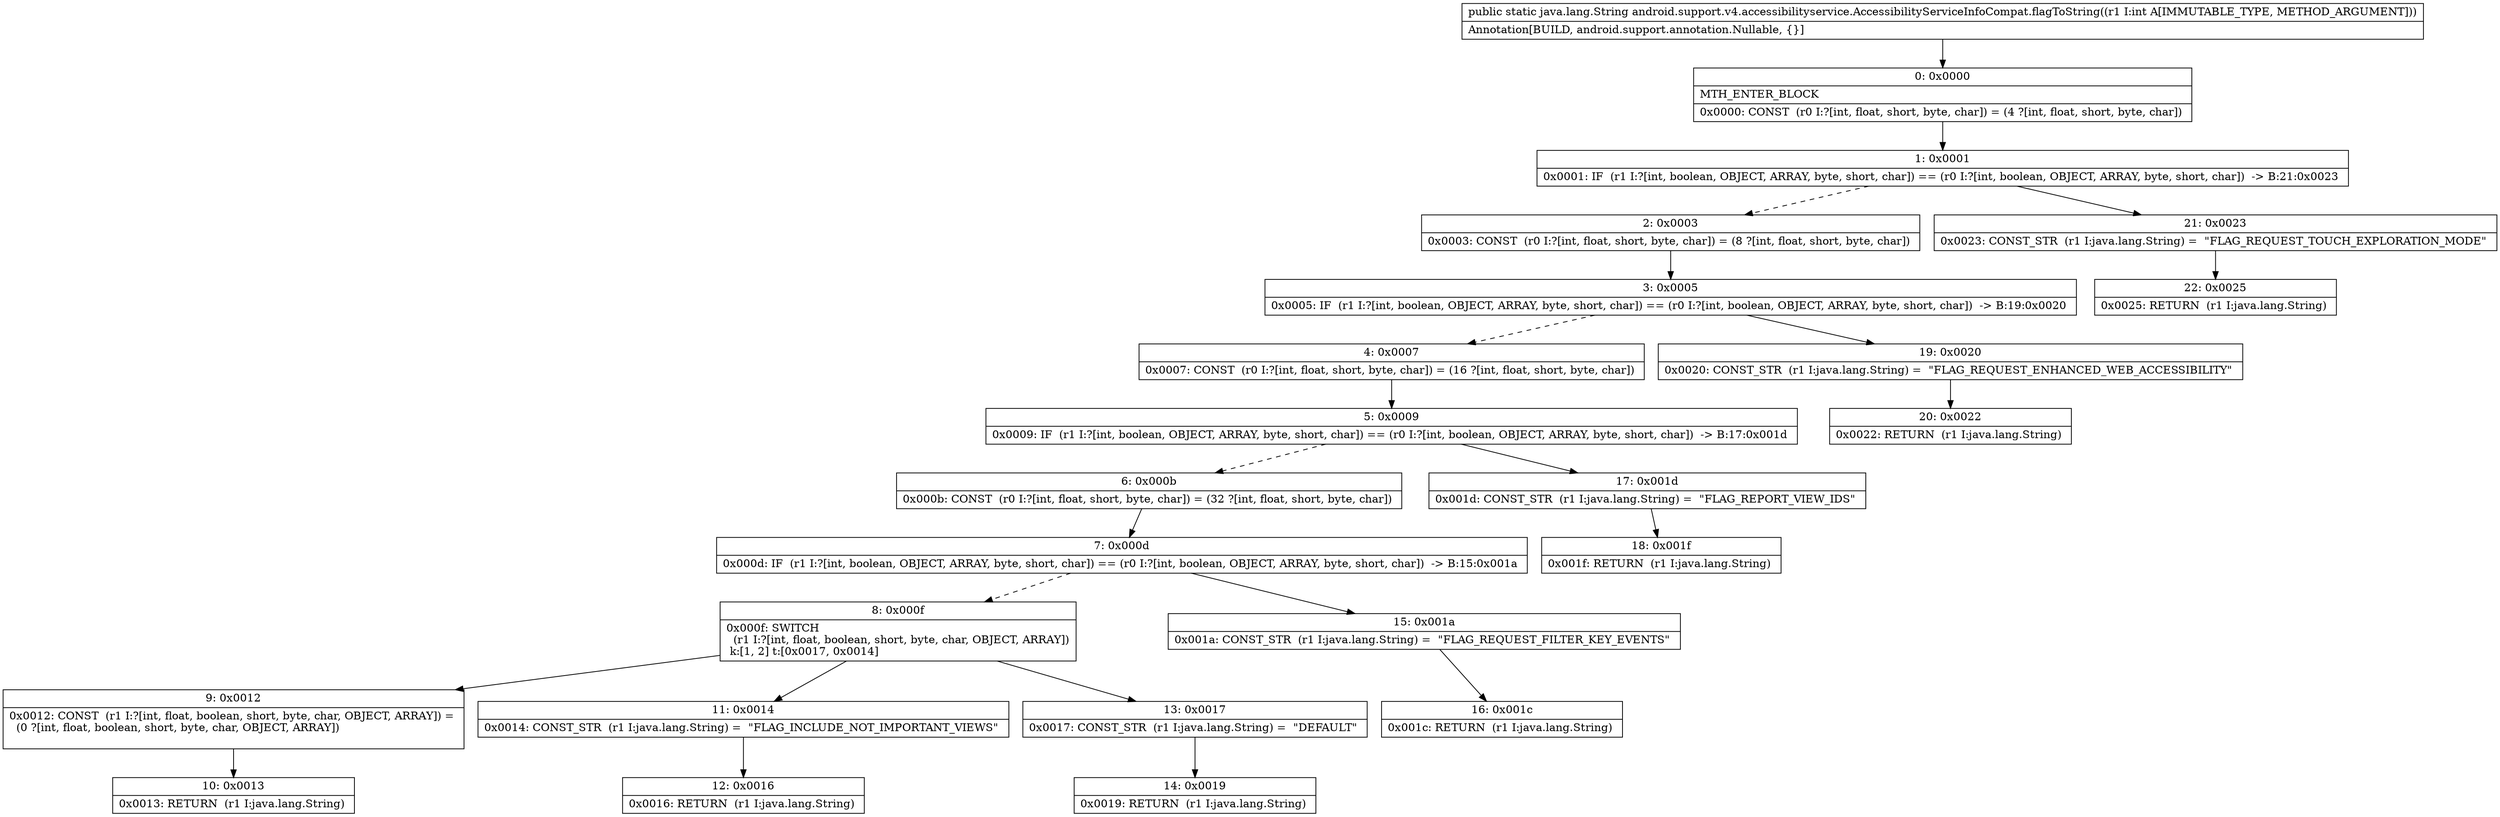 digraph "CFG forandroid.support.v4.accessibilityservice.AccessibilityServiceInfoCompat.flagToString(I)Ljava\/lang\/String;" {
Node_0 [shape=record,label="{0\:\ 0x0000|MTH_ENTER_BLOCK\l|0x0000: CONST  (r0 I:?[int, float, short, byte, char]) = (4 ?[int, float, short, byte, char]) \l}"];
Node_1 [shape=record,label="{1\:\ 0x0001|0x0001: IF  (r1 I:?[int, boolean, OBJECT, ARRAY, byte, short, char]) == (r0 I:?[int, boolean, OBJECT, ARRAY, byte, short, char])  \-\> B:21:0x0023 \l}"];
Node_2 [shape=record,label="{2\:\ 0x0003|0x0003: CONST  (r0 I:?[int, float, short, byte, char]) = (8 ?[int, float, short, byte, char]) \l}"];
Node_3 [shape=record,label="{3\:\ 0x0005|0x0005: IF  (r1 I:?[int, boolean, OBJECT, ARRAY, byte, short, char]) == (r0 I:?[int, boolean, OBJECT, ARRAY, byte, short, char])  \-\> B:19:0x0020 \l}"];
Node_4 [shape=record,label="{4\:\ 0x0007|0x0007: CONST  (r0 I:?[int, float, short, byte, char]) = (16 ?[int, float, short, byte, char]) \l}"];
Node_5 [shape=record,label="{5\:\ 0x0009|0x0009: IF  (r1 I:?[int, boolean, OBJECT, ARRAY, byte, short, char]) == (r0 I:?[int, boolean, OBJECT, ARRAY, byte, short, char])  \-\> B:17:0x001d \l}"];
Node_6 [shape=record,label="{6\:\ 0x000b|0x000b: CONST  (r0 I:?[int, float, short, byte, char]) = (32 ?[int, float, short, byte, char]) \l}"];
Node_7 [shape=record,label="{7\:\ 0x000d|0x000d: IF  (r1 I:?[int, boolean, OBJECT, ARRAY, byte, short, char]) == (r0 I:?[int, boolean, OBJECT, ARRAY, byte, short, char])  \-\> B:15:0x001a \l}"];
Node_8 [shape=record,label="{8\:\ 0x000f|0x000f: SWITCH  \l  (r1 I:?[int, float, boolean, short, byte, char, OBJECT, ARRAY])\l k:[1, 2] t:[0x0017, 0x0014] \l}"];
Node_9 [shape=record,label="{9\:\ 0x0012|0x0012: CONST  (r1 I:?[int, float, boolean, short, byte, char, OBJECT, ARRAY]) = \l  (0 ?[int, float, boolean, short, byte, char, OBJECT, ARRAY])\l \l}"];
Node_10 [shape=record,label="{10\:\ 0x0013|0x0013: RETURN  (r1 I:java.lang.String) \l}"];
Node_11 [shape=record,label="{11\:\ 0x0014|0x0014: CONST_STR  (r1 I:java.lang.String) =  \"FLAG_INCLUDE_NOT_IMPORTANT_VIEWS\" \l}"];
Node_12 [shape=record,label="{12\:\ 0x0016|0x0016: RETURN  (r1 I:java.lang.String) \l}"];
Node_13 [shape=record,label="{13\:\ 0x0017|0x0017: CONST_STR  (r1 I:java.lang.String) =  \"DEFAULT\" \l}"];
Node_14 [shape=record,label="{14\:\ 0x0019|0x0019: RETURN  (r1 I:java.lang.String) \l}"];
Node_15 [shape=record,label="{15\:\ 0x001a|0x001a: CONST_STR  (r1 I:java.lang.String) =  \"FLAG_REQUEST_FILTER_KEY_EVENTS\" \l}"];
Node_16 [shape=record,label="{16\:\ 0x001c|0x001c: RETURN  (r1 I:java.lang.String) \l}"];
Node_17 [shape=record,label="{17\:\ 0x001d|0x001d: CONST_STR  (r1 I:java.lang.String) =  \"FLAG_REPORT_VIEW_IDS\" \l}"];
Node_18 [shape=record,label="{18\:\ 0x001f|0x001f: RETURN  (r1 I:java.lang.String) \l}"];
Node_19 [shape=record,label="{19\:\ 0x0020|0x0020: CONST_STR  (r1 I:java.lang.String) =  \"FLAG_REQUEST_ENHANCED_WEB_ACCESSIBILITY\" \l}"];
Node_20 [shape=record,label="{20\:\ 0x0022|0x0022: RETURN  (r1 I:java.lang.String) \l}"];
Node_21 [shape=record,label="{21\:\ 0x0023|0x0023: CONST_STR  (r1 I:java.lang.String) =  \"FLAG_REQUEST_TOUCH_EXPLORATION_MODE\" \l}"];
Node_22 [shape=record,label="{22\:\ 0x0025|0x0025: RETURN  (r1 I:java.lang.String) \l}"];
MethodNode[shape=record,label="{public static java.lang.String android.support.v4.accessibilityservice.AccessibilityServiceInfoCompat.flagToString((r1 I:int A[IMMUTABLE_TYPE, METHOD_ARGUMENT]))  | Annotation[BUILD, android.support.annotation.Nullable, \{\}]\l}"];
MethodNode -> Node_0;
Node_0 -> Node_1;
Node_1 -> Node_2[style=dashed];
Node_1 -> Node_21;
Node_2 -> Node_3;
Node_3 -> Node_4[style=dashed];
Node_3 -> Node_19;
Node_4 -> Node_5;
Node_5 -> Node_6[style=dashed];
Node_5 -> Node_17;
Node_6 -> Node_7;
Node_7 -> Node_8[style=dashed];
Node_7 -> Node_15;
Node_8 -> Node_9;
Node_8 -> Node_11;
Node_8 -> Node_13;
Node_9 -> Node_10;
Node_11 -> Node_12;
Node_13 -> Node_14;
Node_15 -> Node_16;
Node_17 -> Node_18;
Node_19 -> Node_20;
Node_21 -> Node_22;
}

